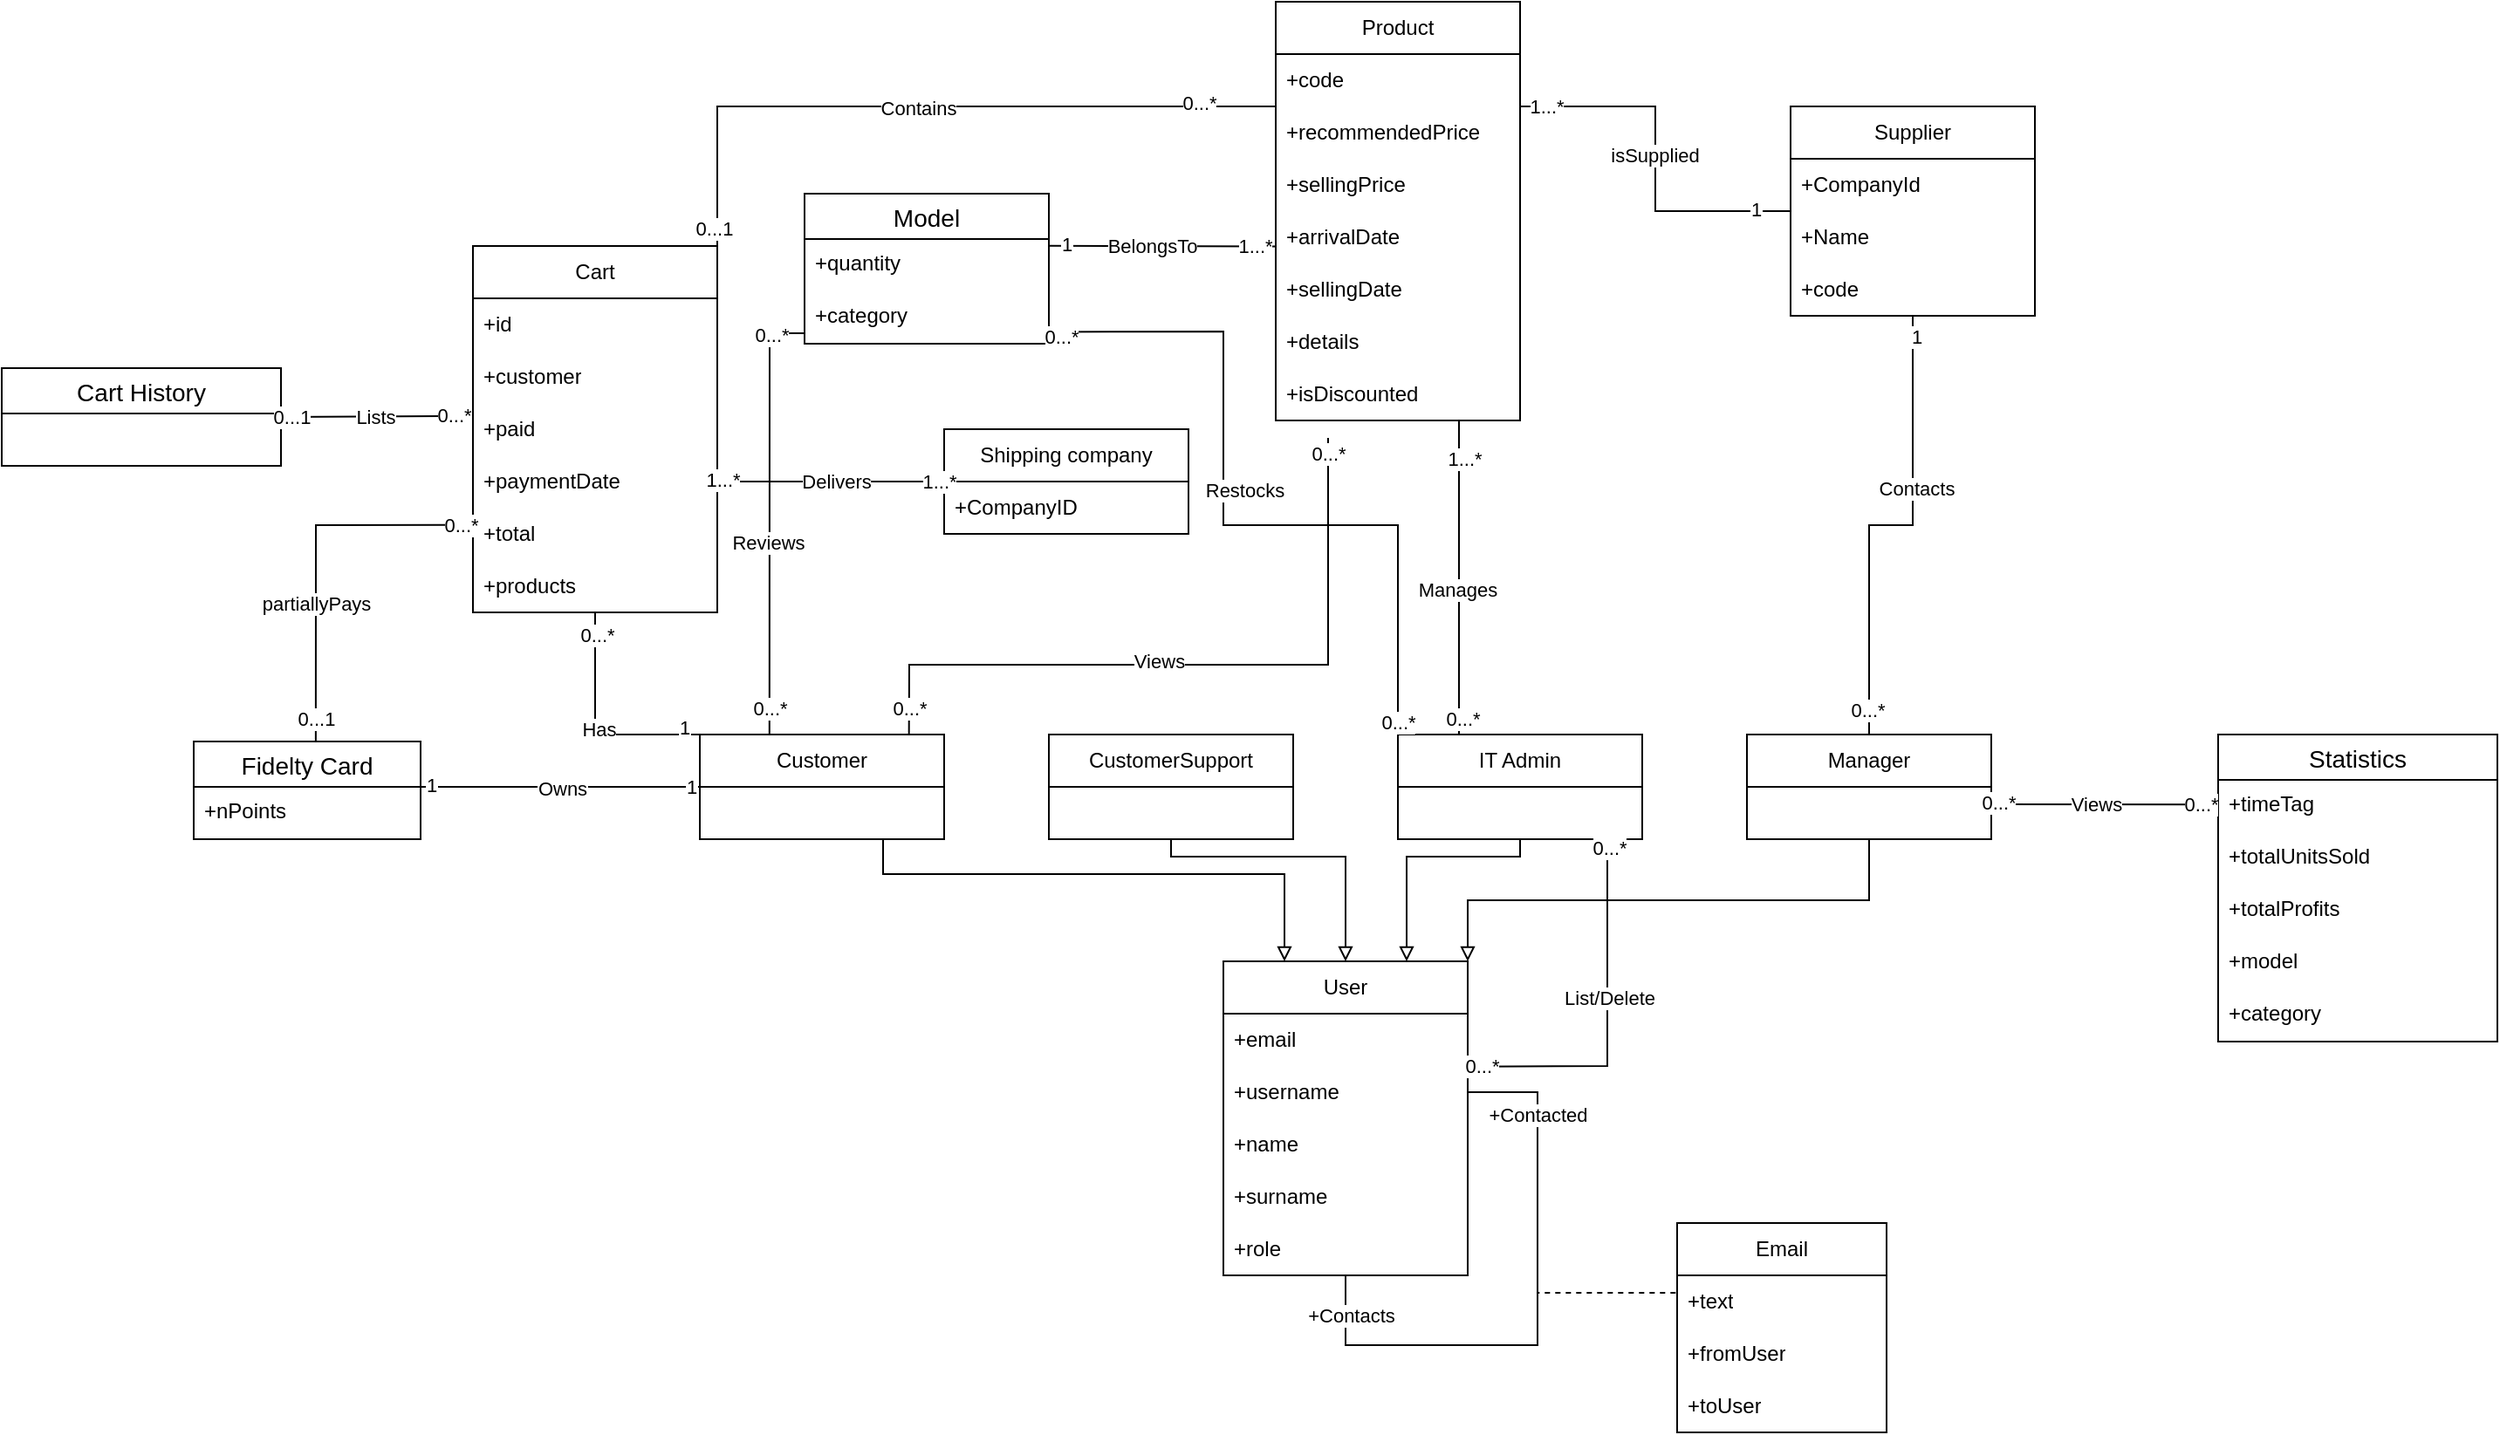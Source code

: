 <mxfile version="24.3.1" type="device">
  <diagram id="CSc4szhLoZOTnDgCMXKv" name="Página-1">
    <mxGraphModel dx="1796" dy="494" grid="1" gridSize="10" guides="1" tooltips="1" connect="1" arrows="1" fold="1" page="1" pageScale="1" pageWidth="827" pageHeight="1169" math="0" shadow="0">
      <root>
        <mxCell id="0" />
        <mxCell id="1" parent="0" />
        <mxCell id="QCSzmYoVapZXa_izeTFT-6" value="User" style="swimlane;fontStyle=0;childLayout=stackLayout;horizontal=1;startSize=30;horizontalStack=0;resizeParent=1;resizeParentMax=0;resizeLast=0;collapsible=1;marginBottom=0;whiteSpace=wrap;html=1;" parent="1" vertex="1">
          <mxGeometry x="340" y="730" width="140" height="180" as="geometry">
            <mxRectangle x="280" y="570" width="70" height="30" as="alternateBounds" />
          </mxGeometry>
        </mxCell>
        <mxCell id="QCSzmYoVapZXa_izeTFT-7" value="+email" style="text;strokeColor=none;fillColor=none;align=left;verticalAlign=middle;spacingLeft=4;spacingRight=4;overflow=hidden;points=[[0,0.5],[1,0.5]];portConstraint=eastwest;rotatable=0;whiteSpace=wrap;html=1;" parent="QCSzmYoVapZXa_izeTFT-6" vertex="1">
          <mxGeometry y="30" width="140" height="30" as="geometry" />
        </mxCell>
        <mxCell id="UQlRo8rcqE-qiJHQ1e6x-1" value="+username" style="text;strokeColor=none;fillColor=none;align=left;verticalAlign=middle;spacingLeft=4;spacingRight=4;overflow=hidden;points=[[0,0.5],[1,0.5]];portConstraint=eastwest;rotatable=0;whiteSpace=wrap;html=1;" parent="QCSzmYoVapZXa_izeTFT-6" vertex="1">
          <mxGeometry y="60" width="140" height="30" as="geometry" />
        </mxCell>
        <mxCell id="QCSzmYoVapZXa_izeTFT-8" value="+name" style="text;strokeColor=none;fillColor=none;align=left;verticalAlign=middle;spacingLeft=4;spacingRight=4;overflow=hidden;points=[[0,0.5],[1,0.5]];portConstraint=eastwest;rotatable=0;whiteSpace=wrap;html=1;" parent="QCSzmYoVapZXa_izeTFT-6" vertex="1">
          <mxGeometry y="90" width="140" height="30" as="geometry" />
        </mxCell>
        <mxCell id="QCSzmYoVapZXa_izeTFT-9" value="+surname" style="text;strokeColor=none;fillColor=none;align=left;verticalAlign=middle;spacingLeft=4;spacingRight=4;overflow=hidden;points=[[0,0.5],[1,0.5]];portConstraint=eastwest;rotatable=0;whiteSpace=wrap;html=1;" parent="QCSzmYoVapZXa_izeTFT-6" vertex="1">
          <mxGeometry y="120" width="140" height="30" as="geometry" />
        </mxCell>
        <mxCell id="QCSzmYoVapZXa_izeTFT-10" value="+role" style="text;strokeColor=none;fillColor=none;align=left;verticalAlign=middle;spacingLeft=4;spacingRight=4;overflow=hidden;points=[[0,0.5],[1,0.5]];portConstraint=eastwest;rotatable=0;whiteSpace=wrap;html=1;" parent="QCSzmYoVapZXa_izeTFT-6" vertex="1">
          <mxGeometry y="150" width="140" height="30" as="geometry" />
        </mxCell>
        <mxCell id="QCSzmYoVapZXa_izeTFT-86" style="edgeStyle=orthogonalEdgeStyle;rounded=0;orthogonalLoop=1;jettySize=auto;html=1;exitX=0.5;exitY=0.996;exitDx=0;exitDy=0;entryX=1;entryY=0.5;entryDx=0;entryDy=0;endArrow=none;endFill=0;exitPerimeter=0;" parent="QCSzmYoVapZXa_izeTFT-6" source="QCSzmYoVapZXa_izeTFT-10" target="QCSzmYoVapZXa_izeTFT-6" edge="1">
          <mxGeometry relative="1" as="geometry">
            <Array as="points">
              <mxPoint x="70" y="220" />
              <mxPoint x="180" y="220" />
              <mxPoint x="180" y="75" />
              <mxPoint x="140" y="75" />
            </Array>
          </mxGeometry>
        </mxCell>
        <mxCell id="QCSzmYoVapZXa_izeTFT-87" value="+Contacts" style="edgeLabel;html=1;align=center;verticalAlign=middle;resizable=0;points=[];" parent="QCSzmYoVapZXa_izeTFT-86" vertex="1" connectable="0">
          <mxGeometry x="-0.757" relative="1" as="geometry">
            <mxPoint y="-17" as="offset" />
          </mxGeometry>
        </mxCell>
        <mxCell id="QCSzmYoVapZXa_izeTFT-88" value="+Contacted" style="edgeLabel;html=1;align=center;verticalAlign=middle;resizable=0;points=[];" parent="QCSzmYoVapZXa_izeTFT-86" vertex="1" connectable="0">
          <mxGeometry x="0.611" relative="1" as="geometry">
            <mxPoint as="offset" />
          </mxGeometry>
        </mxCell>
        <mxCell id="QCSzmYoVapZXa_izeTFT-14" value="Product" style="swimlane;fontStyle=0;childLayout=stackLayout;horizontal=1;startSize=30;horizontalStack=0;resizeParent=1;resizeParentMax=0;resizeLast=0;collapsible=1;marginBottom=0;whiteSpace=wrap;html=1;" parent="1" vertex="1">
          <mxGeometry x="370" y="180" width="140" height="240" as="geometry">
            <mxRectangle x="400" y="230" width="80" height="30" as="alternateBounds" />
          </mxGeometry>
        </mxCell>
        <mxCell id="QCSzmYoVapZXa_izeTFT-15" value="+code" style="text;strokeColor=none;fillColor=none;align=left;verticalAlign=middle;spacingLeft=4;spacingRight=4;overflow=hidden;points=[[0,0.5],[1,0.5]];portConstraint=eastwest;rotatable=0;whiteSpace=wrap;html=1;" parent="QCSzmYoVapZXa_izeTFT-14" vertex="1">
          <mxGeometry y="30" width="140" height="30" as="geometry" />
        </mxCell>
        <mxCell id="QCSzmYoVapZXa_izeTFT-16" value="+recommendedPrice" style="text;strokeColor=none;fillColor=none;align=left;verticalAlign=middle;spacingLeft=4;spacingRight=4;overflow=hidden;points=[[0,0.5],[1,0.5]];portConstraint=eastwest;rotatable=0;whiteSpace=wrap;html=1;" parent="QCSzmYoVapZXa_izeTFT-14" vertex="1">
          <mxGeometry y="60" width="140" height="30" as="geometry" />
        </mxCell>
        <mxCell id="iCe569YdEeyJuytOi58I-75" value="+sellingPrice" style="text;strokeColor=none;fillColor=none;align=left;verticalAlign=middle;spacingLeft=4;spacingRight=4;overflow=hidden;points=[[0,0.5],[1,0.5]];portConstraint=eastwest;rotatable=0;whiteSpace=wrap;html=1;" parent="QCSzmYoVapZXa_izeTFT-14" vertex="1">
          <mxGeometry y="90" width="140" height="30" as="geometry" />
        </mxCell>
        <mxCell id="QCSzmYoVapZXa_izeTFT-19" value="+arrivalDate" style="text;strokeColor=none;fillColor=none;align=left;verticalAlign=middle;spacingLeft=4;spacingRight=4;overflow=hidden;points=[[0,0.5],[1,0.5]];portConstraint=eastwest;rotatable=0;whiteSpace=wrap;html=1;" parent="QCSzmYoVapZXa_izeTFT-14" vertex="1">
          <mxGeometry y="120" width="140" height="30" as="geometry" />
        </mxCell>
        <mxCell id="QCSzmYoVapZXa_izeTFT-20" value="+sellingDate" style="text;strokeColor=none;fillColor=none;align=left;verticalAlign=middle;spacingLeft=4;spacingRight=4;overflow=hidden;points=[[0,0.5],[1,0.5]];portConstraint=eastwest;rotatable=0;whiteSpace=wrap;html=1;" parent="QCSzmYoVapZXa_izeTFT-14" vertex="1">
          <mxGeometry y="150" width="140" height="30" as="geometry" />
        </mxCell>
        <mxCell id="QCSzmYoVapZXa_izeTFT-21" value="+details" style="text;strokeColor=none;fillColor=none;align=left;verticalAlign=middle;spacingLeft=4;spacingRight=4;overflow=hidden;points=[[0,0.5],[1,0.5]];portConstraint=eastwest;rotatable=0;whiteSpace=wrap;html=1;" parent="QCSzmYoVapZXa_izeTFT-14" vertex="1">
          <mxGeometry y="180" width="140" height="30" as="geometry" />
        </mxCell>
        <mxCell id="iCe569YdEeyJuytOi58I-74" value="+isDiscounted" style="text;strokeColor=none;fillColor=none;align=left;verticalAlign=middle;spacingLeft=4;spacingRight=4;overflow=hidden;points=[[0,0.5],[1,0.5]];portConstraint=eastwest;rotatable=0;whiteSpace=wrap;html=1;" parent="QCSzmYoVapZXa_izeTFT-14" vertex="1">
          <mxGeometry y="210" width="140" height="30" as="geometry" />
        </mxCell>
        <mxCell id="QCSzmYoVapZXa_izeTFT-77" style="edgeStyle=orthogonalEdgeStyle;rounded=0;orthogonalLoop=1;jettySize=auto;html=1;exitX=1;exitY=0;exitDx=0;exitDy=0;entryX=0;entryY=0.25;entryDx=0;entryDy=0;endArrow=none;endFill=0;" parent="1" source="QCSzmYoVapZXa_izeTFT-27" target="QCSzmYoVapZXa_izeTFT-14" edge="1">
          <mxGeometry relative="1" as="geometry">
            <Array as="points">
              <mxPoint x="50" y="240" />
            </Array>
          </mxGeometry>
        </mxCell>
        <mxCell id="QCSzmYoVapZXa_izeTFT-78" value="0...*" style="edgeLabel;html=1;align=center;verticalAlign=middle;resizable=0;points=[];" parent="QCSzmYoVapZXa_izeTFT-77" vertex="1" connectable="0">
          <mxGeometry x="0.882" y="1" relative="1" as="geometry">
            <mxPoint x="-21" y="-1" as="offset" />
          </mxGeometry>
        </mxCell>
        <mxCell id="QCSzmYoVapZXa_izeTFT-79" value="0...1" style="edgeLabel;html=1;align=center;verticalAlign=middle;resizable=0;points=[];" parent="QCSzmYoVapZXa_izeTFT-77" vertex="1" connectable="0">
          <mxGeometry x="-0.869" y="2" relative="1" as="geometry">
            <mxPoint y="16" as="offset" />
          </mxGeometry>
        </mxCell>
        <mxCell id="iCe569YdEeyJuytOi58I-2" value="Contains" style="edgeLabel;html=1;align=center;verticalAlign=middle;resizable=0;points=[];" parent="QCSzmYoVapZXa_izeTFT-77" vertex="1" connectable="0">
          <mxGeometry x="-0.028" y="-1" relative="1" as="geometry">
            <mxPoint as="offset" />
          </mxGeometry>
        </mxCell>
        <mxCell id="QCSzmYoVapZXa_izeTFT-27" value="Cart" style="swimlane;fontStyle=0;childLayout=stackLayout;horizontal=1;startSize=30;horizontalStack=0;resizeParent=1;resizeParentMax=0;resizeLast=0;collapsible=1;marginBottom=0;whiteSpace=wrap;html=1;" parent="1" vertex="1">
          <mxGeometry x="-90" y="320" width="140" height="210" as="geometry">
            <mxRectangle x="20" y="320" width="60" height="30" as="alternateBounds" />
          </mxGeometry>
        </mxCell>
        <mxCell id="QCSzmYoVapZXa_izeTFT-28" value="+id" style="text;strokeColor=none;fillColor=none;align=left;verticalAlign=middle;spacingLeft=4;spacingRight=4;overflow=hidden;points=[[0,0.5],[1,0.5]];portConstraint=eastwest;rotatable=0;whiteSpace=wrap;html=1;" parent="QCSzmYoVapZXa_izeTFT-27" vertex="1">
          <mxGeometry y="30" width="140" height="30" as="geometry" />
        </mxCell>
        <mxCell id="QCSzmYoVapZXa_izeTFT-29" value="+customer" style="text;strokeColor=none;fillColor=none;align=left;verticalAlign=middle;spacingLeft=4;spacingRight=4;overflow=hidden;points=[[0,0.5],[1,0.5]];portConstraint=eastwest;rotatable=0;whiteSpace=wrap;html=1;" parent="QCSzmYoVapZXa_izeTFT-27" vertex="1">
          <mxGeometry y="60" width="140" height="30" as="geometry" />
        </mxCell>
        <mxCell id="QCSzmYoVapZXa_izeTFT-30" value="+paid" style="text;strokeColor=none;fillColor=none;align=left;verticalAlign=middle;spacingLeft=4;spacingRight=4;overflow=hidden;points=[[0,0.5],[1,0.5]];portConstraint=eastwest;rotatable=0;whiteSpace=wrap;html=1;" parent="QCSzmYoVapZXa_izeTFT-27" vertex="1">
          <mxGeometry y="90" width="140" height="30" as="geometry" />
        </mxCell>
        <mxCell id="QCSzmYoVapZXa_izeTFT-31" value="+paymentDate" style="text;strokeColor=none;fillColor=none;align=left;verticalAlign=middle;spacingLeft=4;spacingRight=4;overflow=hidden;points=[[0,0.5],[1,0.5]];portConstraint=eastwest;rotatable=0;whiteSpace=wrap;html=1;" parent="QCSzmYoVapZXa_izeTFT-27" vertex="1">
          <mxGeometry y="120" width="140" height="30" as="geometry" />
        </mxCell>
        <mxCell id="QCSzmYoVapZXa_izeTFT-32" value="+total" style="text;strokeColor=none;fillColor=none;align=left;verticalAlign=middle;spacingLeft=4;spacingRight=4;overflow=hidden;points=[[0,0.5],[1,0.5]];portConstraint=eastwest;rotatable=0;whiteSpace=wrap;html=1;" parent="QCSzmYoVapZXa_izeTFT-27" vertex="1">
          <mxGeometry y="150" width="140" height="30" as="geometry" />
        </mxCell>
        <mxCell id="QCSzmYoVapZXa_izeTFT-33" value="+products" style="text;strokeColor=none;fillColor=none;align=left;verticalAlign=middle;spacingLeft=4;spacingRight=4;overflow=hidden;points=[[0,0.5],[1,0.5]];portConstraint=eastwest;rotatable=0;whiteSpace=wrap;html=1;" parent="QCSzmYoVapZXa_izeTFT-27" vertex="1">
          <mxGeometry y="180" width="140" height="30" as="geometry" />
        </mxCell>
        <mxCell id="QCSzmYoVapZXa_izeTFT-72" style="edgeStyle=orthogonalEdgeStyle;rounded=0;orthogonalLoop=1;jettySize=auto;html=1;entryX=0.5;entryY=1;entryDx=0;entryDy=0;endArrow=none;endFill=0;exitX=0;exitY=0;exitDx=0;exitDy=0;" parent="1" source="QCSzmYoVapZXa_izeTFT-40" target="QCSzmYoVapZXa_izeTFT-27" edge="1">
          <mxGeometry relative="1" as="geometry">
            <mxPoint x="450" y="310" as="sourcePoint" />
            <Array as="points">
              <mxPoint x="-20" y="600" />
            </Array>
          </mxGeometry>
        </mxCell>
        <mxCell id="QCSzmYoVapZXa_izeTFT-75" value="0...*" style="edgeLabel;html=1;align=center;verticalAlign=middle;resizable=0;points=[];" parent="QCSzmYoVapZXa_izeTFT-72" vertex="1" connectable="0">
          <mxGeometry x="0.884" y="-1" relative="1" as="geometry">
            <mxPoint y="5" as="offset" />
          </mxGeometry>
        </mxCell>
        <mxCell id="QCSzmYoVapZXa_izeTFT-76" value="1" style="edgeLabel;html=1;align=center;verticalAlign=middle;resizable=0;points=[];" parent="QCSzmYoVapZXa_izeTFT-72" vertex="1" connectable="0">
          <mxGeometry x="-0.905" y="-3" relative="1" as="geometry">
            <mxPoint x="-3" y="-1" as="offset" />
          </mxGeometry>
        </mxCell>
        <mxCell id="IosMfDPAfs0gF8LD7B0h-3" value="Has" style="edgeLabel;html=1;align=center;verticalAlign=middle;resizable=0;points=[];" parent="QCSzmYoVapZXa_izeTFT-72" vertex="1" connectable="0">
          <mxGeometry x="-0.029" y="-2" relative="1" as="geometry">
            <mxPoint as="offset" />
          </mxGeometry>
        </mxCell>
        <mxCell id="FTi0GLSA5Gh1h0_PSnYt-13" style="edgeStyle=orthogonalEdgeStyle;rounded=0;orthogonalLoop=1;jettySize=auto;html=1;exitX=0.75;exitY=1;exitDx=0;exitDy=0;entryX=0.25;entryY=0;entryDx=0;entryDy=0;endArrow=block;endFill=0;" parent="1" source="QCSzmYoVapZXa_izeTFT-40" target="QCSzmYoVapZXa_izeTFT-6" edge="1">
          <mxGeometry relative="1" as="geometry">
            <Array as="points">
              <mxPoint x="145" y="680" />
              <mxPoint x="375" y="680" />
            </Array>
          </mxGeometry>
        </mxCell>
        <mxCell id="QCSzmYoVapZXa_izeTFT-40" value="Customer" style="swimlane;fontStyle=0;childLayout=stackLayout;horizontal=1;startSize=30;horizontalStack=0;resizeParent=1;resizeParentMax=0;resizeLast=0;collapsible=1;marginBottom=0;whiteSpace=wrap;html=1;" parent="1" vertex="1">
          <mxGeometry x="40" y="600" width="140" height="60" as="geometry">
            <mxRectangle x="40" y="280" width="90" height="30" as="alternateBounds" />
          </mxGeometry>
        </mxCell>
        <mxCell id="FTi0GLSA5Gh1h0_PSnYt-16" style="edgeStyle=orthogonalEdgeStyle;rounded=0;orthogonalLoop=1;jettySize=auto;html=1;exitX=0.5;exitY=1;exitDx=0;exitDy=0;entryX=1;entryY=0;entryDx=0;entryDy=0;endArrow=block;endFill=0;" parent="1" source="QCSzmYoVapZXa_izeTFT-59" target="QCSzmYoVapZXa_izeTFT-6" edge="1">
          <mxGeometry relative="1" as="geometry" />
        </mxCell>
        <mxCell id="QCSzmYoVapZXa_izeTFT-59" value="Manager" style="swimlane;fontStyle=0;childLayout=stackLayout;horizontal=1;startSize=30;horizontalStack=0;resizeParent=1;resizeParentMax=0;resizeLast=0;collapsible=1;marginBottom=0;whiteSpace=wrap;html=1;" parent="1" vertex="1">
          <mxGeometry x="640" y="600" width="140" height="60" as="geometry">
            <mxRectangle x="40" y="40" width="90" height="30" as="alternateBounds" />
          </mxGeometry>
        </mxCell>
        <mxCell id="FTi0GLSA5Gh1h0_PSnYt-14" style="edgeStyle=orthogonalEdgeStyle;rounded=0;orthogonalLoop=1;jettySize=auto;html=1;exitX=0.5;exitY=1;exitDx=0;exitDy=0;entryX=0.5;entryY=0;entryDx=0;entryDy=0;endArrow=block;endFill=0;" parent="1" source="QCSzmYoVapZXa_izeTFT-60" target="QCSzmYoVapZXa_izeTFT-6" edge="1">
          <mxGeometry relative="1" as="geometry">
            <Array as="points">
              <mxPoint x="310" y="670" />
              <mxPoint x="410" y="670" />
            </Array>
          </mxGeometry>
        </mxCell>
        <mxCell id="QCSzmYoVapZXa_izeTFT-60" value="CustomerSupport" style="swimlane;fontStyle=0;childLayout=stackLayout;horizontal=1;startSize=30;horizontalStack=0;resizeParent=1;resizeParentMax=0;resizeLast=0;collapsible=1;marginBottom=0;whiteSpace=wrap;html=1;" parent="1" vertex="1">
          <mxGeometry x="240" y="600" width="140" height="60" as="geometry">
            <mxRectangle x="40" y="200" width="130" height="30" as="alternateBounds" />
          </mxGeometry>
        </mxCell>
        <mxCell id="QCSzmYoVapZXa_izeTFT-71" style="edgeStyle=orthogonalEdgeStyle;rounded=0;orthogonalLoop=1;jettySize=auto;html=1;entryX=0.75;entryY=1;entryDx=0;entryDy=0;endArrow=none;endFill=0;exitX=0.25;exitY=0;exitDx=0;exitDy=0;" parent="1" source="QCSzmYoVapZXa_izeTFT-61" target="QCSzmYoVapZXa_izeTFT-14" edge="1">
          <mxGeometry relative="1" as="geometry">
            <mxPoint x="620" y="330" as="sourcePoint" />
          </mxGeometry>
        </mxCell>
        <mxCell id="QCSzmYoVapZXa_izeTFT-73" value="0...*" style="edgeLabel;html=1;align=center;verticalAlign=middle;resizable=0;points=[];" parent="QCSzmYoVapZXa_izeTFT-71" vertex="1" connectable="0">
          <mxGeometry x="-0.9" y="-2" relative="1" as="geometry">
            <mxPoint as="offset" />
          </mxGeometry>
        </mxCell>
        <mxCell id="QCSzmYoVapZXa_izeTFT-74" value="1...*" style="edgeLabel;html=1;align=center;verticalAlign=middle;resizable=0;points=[];" parent="QCSzmYoVapZXa_izeTFT-71" vertex="1" connectable="0">
          <mxGeometry x="0.921" y="-3" relative="1" as="geometry">
            <mxPoint y="15" as="offset" />
          </mxGeometry>
        </mxCell>
        <mxCell id="IosMfDPAfs0gF8LD7B0h-2" value="Manages" style="edgeLabel;html=1;align=center;verticalAlign=middle;resizable=0;points=[];" parent="QCSzmYoVapZXa_izeTFT-71" vertex="1" connectable="0">
          <mxGeometry x="-0.079" y="1" relative="1" as="geometry">
            <mxPoint as="offset" />
          </mxGeometry>
        </mxCell>
        <mxCell id="FTi0GLSA5Gh1h0_PSnYt-15" style="edgeStyle=orthogonalEdgeStyle;rounded=0;orthogonalLoop=1;jettySize=auto;html=1;exitX=0.5;exitY=1;exitDx=0;exitDy=0;entryX=0.75;entryY=0;entryDx=0;entryDy=0;endArrow=block;endFill=0;" parent="1" source="QCSzmYoVapZXa_izeTFT-61" target="QCSzmYoVapZXa_izeTFT-6" edge="1">
          <mxGeometry relative="1" as="geometry">
            <Array as="points">
              <mxPoint x="510" y="670" />
              <mxPoint x="445" y="670" />
            </Array>
          </mxGeometry>
        </mxCell>
        <mxCell id="QCSzmYoVapZXa_izeTFT-61" value="IT Admin" style="swimlane;fontStyle=0;childLayout=stackLayout;horizontal=1;startSize=30;horizontalStack=0;resizeParent=1;resizeParentMax=0;resizeLast=0;collapsible=1;marginBottom=0;whiteSpace=wrap;html=1;" parent="1" vertex="1">
          <mxGeometry x="440" y="600" width="140" height="60" as="geometry">
            <mxRectangle x="40" y="120" width="90" height="30" as="alternateBounds" />
          </mxGeometry>
        </mxCell>
        <mxCell id="QCSzmYoVapZXa_izeTFT-91" value="Shipping company" style="swimlane;fontStyle=0;childLayout=stackLayout;horizontal=1;startSize=30;horizontalStack=0;resizeParent=1;resizeParentMax=0;resizeLast=0;collapsible=1;marginBottom=0;whiteSpace=wrap;html=1;" parent="1" vertex="1">
          <mxGeometry x="180" y="425" width="140" height="60" as="geometry">
            <mxRectangle x="190" y="430" width="140" height="30" as="alternateBounds" />
          </mxGeometry>
        </mxCell>
        <mxCell id="QCSzmYoVapZXa_izeTFT-92" value="+CompanyID" style="text;strokeColor=none;fillColor=none;align=left;verticalAlign=middle;spacingLeft=4;spacingRight=4;overflow=hidden;points=[[0,0.5],[1,0.5]];portConstraint=eastwest;rotatable=0;whiteSpace=wrap;html=1;" parent="QCSzmYoVapZXa_izeTFT-91" vertex="1">
          <mxGeometry y="30" width="140" height="30" as="geometry" />
        </mxCell>
        <mxCell id="HU0jcxZpVoOlGi70jiwJ-5" style="edgeStyle=orthogonalEdgeStyle;rounded=0;orthogonalLoop=1;jettySize=auto;html=1;exitX=0;exitY=0.5;exitDx=0;exitDy=0;entryX=1;entryY=0.25;entryDx=0;entryDy=0;endArrow=none;endFill=0;" parent="1" source="HU0jcxZpVoOlGi70jiwJ-1" target="QCSzmYoVapZXa_izeTFT-14" edge="1">
          <mxGeometry relative="1" as="geometry" />
        </mxCell>
        <mxCell id="FTi0GLSA5Gh1h0_PSnYt-3" value="1" style="edgeLabel;html=1;align=center;verticalAlign=middle;resizable=0;points=[];" parent="HU0jcxZpVoOlGi70jiwJ-5" vertex="1" connectable="0">
          <mxGeometry x="-0.811" y="-1" relative="1" as="geometry">
            <mxPoint as="offset" />
          </mxGeometry>
        </mxCell>
        <mxCell id="FTi0GLSA5Gh1h0_PSnYt-4" value="1...*" style="edgeLabel;html=1;align=center;verticalAlign=middle;resizable=0;points=[];" parent="HU0jcxZpVoOlGi70jiwJ-5" vertex="1" connectable="0">
          <mxGeometry x="0.862" y="3" relative="1" as="geometry">
            <mxPoint y="-3" as="offset" />
          </mxGeometry>
        </mxCell>
        <mxCell id="iCe569YdEeyJuytOi58I-1" value="isSupplied" style="edgeLabel;html=1;align=center;verticalAlign=middle;resizable=0;points=[];" parent="HU0jcxZpVoOlGi70jiwJ-5" vertex="1" connectable="0">
          <mxGeometry x="0.021" y="1" relative="1" as="geometry">
            <mxPoint as="offset" />
          </mxGeometry>
        </mxCell>
        <mxCell id="e5gAjGVEUMKpN1Ub3ZGL-1" style="edgeStyle=orthogonalEdgeStyle;rounded=0;orthogonalLoop=1;jettySize=auto;html=1;exitX=0.5;exitY=1;exitDx=0;exitDy=0;entryX=0.5;entryY=0;entryDx=0;entryDy=0;endArrow=none;endFill=0;" edge="1" parent="1" source="HU0jcxZpVoOlGi70jiwJ-1" target="QCSzmYoVapZXa_izeTFT-59">
          <mxGeometry relative="1" as="geometry" />
        </mxCell>
        <mxCell id="e5gAjGVEUMKpN1Ub3ZGL-2" value="0...*" style="edgeLabel;html=1;align=center;verticalAlign=middle;resizable=0;points=[];" vertex="1" connectable="0" parent="e5gAjGVEUMKpN1Ub3ZGL-1">
          <mxGeometry x="0.896" y="-1" relative="1" as="geometry">
            <mxPoint as="offset" />
          </mxGeometry>
        </mxCell>
        <mxCell id="e5gAjGVEUMKpN1Ub3ZGL-3" value="1" style="edgeLabel;html=1;align=center;verticalAlign=middle;resizable=0;points=[];" vertex="1" connectable="0" parent="e5gAjGVEUMKpN1Ub3ZGL-1">
          <mxGeometry x="-0.915" y="2" relative="1" as="geometry">
            <mxPoint as="offset" />
          </mxGeometry>
        </mxCell>
        <mxCell id="e5gAjGVEUMKpN1Ub3ZGL-4" value="Contacts" style="edgeLabel;html=1;align=center;verticalAlign=middle;resizable=0;points=[];" vertex="1" connectable="0" parent="e5gAjGVEUMKpN1Ub3ZGL-1">
          <mxGeometry x="-0.257" y="2" relative="1" as="geometry">
            <mxPoint as="offset" />
          </mxGeometry>
        </mxCell>
        <mxCell id="HU0jcxZpVoOlGi70jiwJ-1" value="Supplier" style="swimlane;fontStyle=0;childLayout=stackLayout;horizontal=1;startSize=30;horizontalStack=0;resizeParent=1;resizeParentMax=0;resizeLast=0;collapsible=1;marginBottom=0;whiteSpace=wrap;html=1;" parent="1" vertex="1">
          <mxGeometry x="665" y="240" width="140" height="120" as="geometry">
            <mxRectangle x="665" y="240" width="90" height="30" as="alternateBounds" />
          </mxGeometry>
        </mxCell>
        <mxCell id="FTi0GLSA5Gh1h0_PSnYt-2" value="+CompanyId" style="text;strokeColor=none;fillColor=none;align=left;verticalAlign=middle;spacingLeft=4;spacingRight=4;overflow=hidden;points=[[0,0.5],[1,0.5]];portConstraint=eastwest;rotatable=0;whiteSpace=wrap;html=1;" parent="HU0jcxZpVoOlGi70jiwJ-1" vertex="1">
          <mxGeometry y="30" width="140" height="30" as="geometry" />
        </mxCell>
        <mxCell id="HU0jcxZpVoOlGi70jiwJ-2" value="+Name" style="text;strokeColor=none;fillColor=none;align=left;verticalAlign=middle;spacingLeft=4;spacingRight=4;overflow=hidden;points=[[0,0.5],[1,0.5]];portConstraint=eastwest;rotatable=0;whiteSpace=wrap;html=1;" parent="HU0jcxZpVoOlGi70jiwJ-1" vertex="1">
          <mxGeometry y="60" width="140" height="30" as="geometry" />
        </mxCell>
        <mxCell id="FTi0GLSA5Gh1h0_PSnYt-1" value="+code" style="text;strokeColor=none;fillColor=none;align=left;verticalAlign=middle;spacingLeft=4;spacingRight=4;overflow=hidden;points=[[0,0.5],[1,0.5]];portConstraint=eastwest;rotatable=0;whiteSpace=wrap;html=1;" parent="HU0jcxZpVoOlGi70jiwJ-1" vertex="1">
          <mxGeometry y="90" width="140" height="30" as="geometry" />
        </mxCell>
        <mxCell id="iCe569YdEeyJuytOi58I-17" value="" style="endArrow=none;html=1;rounded=0;entryX=0;entryY=0.5;entryDx=0;entryDy=0;exitX=1;exitY=0.5;exitDx=0;exitDy=0;" parent="1" source="QCSzmYoVapZXa_izeTFT-31" target="QCSzmYoVapZXa_izeTFT-91" edge="1">
          <mxGeometry width="50" height="50" relative="1" as="geometry">
            <mxPoint x="60" y="510" as="sourcePoint" />
            <mxPoint x="110" y="460" as="targetPoint" />
          </mxGeometry>
        </mxCell>
        <mxCell id="iCe569YdEeyJuytOi58I-19" value="Delivers" style="edgeLabel;html=1;align=center;verticalAlign=middle;resizable=0;points=[];" parent="iCe569YdEeyJuytOi58I-17" vertex="1" connectable="0">
          <mxGeometry x="0.037" relative="1" as="geometry">
            <mxPoint as="offset" />
          </mxGeometry>
        </mxCell>
        <mxCell id="iCe569YdEeyJuytOi58I-20" value="1...*" style="edgeLabel;html=1;align=center;verticalAlign=middle;resizable=0;points=[];" parent="iCe569YdEeyJuytOi58I-17" vertex="1" connectable="0">
          <mxGeometry x="-0.951" y="1" relative="1" as="geometry">
            <mxPoint as="offset" />
          </mxGeometry>
        </mxCell>
        <mxCell id="iCe569YdEeyJuytOi58I-21" value="1...*" style="edgeLabel;html=1;align=center;verticalAlign=middle;resizable=0;points=[];" parent="iCe569YdEeyJuytOi58I-17" vertex="1" connectable="0">
          <mxGeometry x="0.954" relative="1" as="geometry">
            <mxPoint as="offset" />
          </mxGeometry>
        </mxCell>
        <mxCell id="iCe569YdEeyJuytOi58I-23" value="Cart History" style="swimlane;fontStyle=0;childLayout=stackLayout;horizontal=1;startSize=26;horizontalStack=0;resizeParent=1;resizeParentMax=0;resizeLast=0;collapsible=1;marginBottom=0;align=center;fontSize=14;" parent="1" vertex="1">
          <mxGeometry x="-360" y="390" width="160" height="56" as="geometry" />
        </mxCell>
        <mxCell id="iCe569YdEeyJuytOi58I-27" value="" style="endArrow=none;html=1;rounded=0;exitX=1;exitY=0.5;exitDx=0;exitDy=0;entryX=-0.021;entryY=0.25;entryDx=0;entryDy=0;entryPerimeter=0;" parent="1" source="iCe569YdEeyJuytOi58I-23" target="QCSzmYoVapZXa_izeTFT-30" edge="1">
          <mxGeometry width="50" height="50" relative="1" as="geometry">
            <mxPoint x="-110" y="430" as="sourcePoint" />
            <mxPoint x="-60" y="380" as="targetPoint" />
          </mxGeometry>
        </mxCell>
        <mxCell id="iCe569YdEeyJuytOi58I-28" value="Lists" style="edgeLabel;html=1;align=center;verticalAlign=middle;resizable=0;points=[];" parent="iCe569YdEeyJuytOi58I-27" vertex="1" connectable="0">
          <mxGeometry x="-0.0" relative="1" as="geometry">
            <mxPoint as="offset" />
          </mxGeometry>
        </mxCell>
        <mxCell id="iCe569YdEeyJuytOi58I-29" value="0...1" style="edgeLabel;html=1;align=center;verticalAlign=middle;resizable=0;points=[];" parent="iCe569YdEeyJuytOi58I-27" vertex="1" connectable="0">
          <mxGeometry x="-0.899" relative="1" as="geometry">
            <mxPoint as="offset" />
          </mxGeometry>
        </mxCell>
        <mxCell id="iCe569YdEeyJuytOi58I-30" value="0...*" style="edgeLabel;html=1;align=center;verticalAlign=middle;resizable=0;points=[];" parent="iCe569YdEeyJuytOi58I-27" vertex="1" connectable="0">
          <mxGeometry x="0.852" y="1" relative="1" as="geometry">
            <mxPoint as="offset" />
          </mxGeometry>
        </mxCell>
        <mxCell id="iCe569YdEeyJuytOi58I-31" value="" style="endArrow=none;html=1;rounded=0;exitX=0.856;exitY=0;exitDx=0;exitDy=0;exitPerimeter=0;" parent="1" source="QCSzmYoVapZXa_izeTFT-40" edge="1">
          <mxGeometry width="50" height="50" relative="1" as="geometry">
            <mxPoint x="160" y="570" as="sourcePoint" />
            <mxPoint x="400" y="430" as="targetPoint" />
            <Array as="points">
              <mxPoint x="160" y="560" />
              <mxPoint x="400" y="560" />
            </Array>
          </mxGeometry>
        </mxCell>
        <mxCell id="iCe569YdEeyJuytOi58I-32" value="Views" style="edgeLabel;html=1;align=center;verticalAlign=middle;resizable=0;points=[];" parent="iCe569YdEeyJuytOi58I-31" vertex="1" connectable="0">
          <mxGeometry x="-0.11" y="2" relative="1" as="geometry">
            <mxPoint as="offset" />
          </mxGeometry>
        </mxCell>
        <mxCell id="iCe569YdEeyJuytOi58I-33" value="0...*" style="edgeLabel;html=1;align=center;verticalAlign=middle;resizable=0;points=[];" parent="iCe569YdEeyJuytOi58I-31" vertex="1" connectable="0">
          <mxGeometry x="0.957" relative="1" as="geometry">
            <mxPoint as="offset" />
          </mxGeometry>
        </mxCell>
        <mxCell id="iCe569YdEeyJuytOi58I-34" value="0...*" style="edgeLabel;html=1;align=center;verticalAlign=middle;resizable=0;points=[];" parent="iCe569YdEeyJuytOi58I-31" vertex="1" connectable="0">
          <mxGeometry x="-0.986" relative="1" as="geometry">
            <mxPoint y="-12" as="offset" />
          </mxGeometry>
        </mxCell>
        <mxCell id="iCe569YdEeyJuytOi58I-37" value="Fidelty Card" style="swimlane;fontStyle=0;childLayout=stackLayout;horizontal=1;startSize=26;horizontalStack=0;resizeParent=1;resizeParentMax=0;resizeLast=0;collapsible=1;marginBottom=0;align=center;fontSize=14;" parent="1" vertex="1">
          <mxGeometry x="-250" y="604" width="130" height="56" as="geometry" />
        </mxCell>
        <mxCell id="iCe569YdEeyJuytOi58I-38" value="+nPoints" style="text;strokeColor=none;fillColor=none;spacingLeft=4;spacingRight=4;overflow=hidden;rotatable=0;points=[[0,0.5],[1,0.5]];portConstraint=eastwest;fontSize=12;whiteSpace=wrap;html=1;" parent="iCe569YdEeyJuytOi58I-37" vertex="1">
          <mxGeometry y="26" width="130" height="30" as="geometry" />
        </mxCell>
        <mxCell id="iCe569YdEeyJuytOi58I-41" value="" style="endArrow=none;html=1;rounded=0;exitX=1;exitY=0;exitDx=0;exitDy=0;exitPerimeter=0;entryX=0;entryY=0.5;entryDx=0;entryDy=0;" parent="1" source="iCe569YdEeyJuytOi58I-38" target="QCSzmYoVapZXa_izeTFT-40" edge="1">
          <mxGeometry width="50" height="50" relative="1" as="geometry">
            <mxPoint x="-20" y="680" as="sourcePoint" />
            <mxPoint x="30" y="630" as="targetPoint" />
          </mxGeometry>
        </mxCell>
        <mxCell id="iCe569YdEeyJuytOi58I-42" value="1" style="edgeLabel;html=1;align=center;verticalAlign=middle;resizable=0;points=[];" parent="iCe569YdEeyJuytOi58I-41" vertex="1" connectable="0">
          <mxGeometry x="-0.933" y="1" relative="1" as="geometry">
            <mxPoint as="offset" />
          </mxGeometry>
        </mxCell>
        <mxCell id="iCe569YdEeyJuytOi58I-43" value="1" style="edgeLabel;html=1;align=center;verticalAlign=middle;resizable=0;points=[];" parent="iCe569YdEeyJuytOi58I-41" vertex="1" connectable="0">
          <mxGeometry x="0.937" relative="1" as="geometry">
            <mxPoint as="offset" />
          </mxGeometry>
        </mxCell>
        <mxCell id="iCe569YdEeyJuytOi58I-44" value="Owns" style="edgeLabel;html=1;align=center;verticalAlign=middle;resizable=0;points=[];" parent="iCe569YdEeyJuytOi58I-41" vertex="1" connectable="0">
          <mxGeometry x="0.006" y="-1" relative="1" as="geometry">
            <mxPoint as="offset" />
          </mxGeometry>
        </mxCell>
        <mxCell id="iCe569YdEeyJuytOi58I-45" value="" style="endArrow=none;html=1;rounded=0;entryX=0;entryY=0.329;entryDx=0;entryDy=0;entryPerimeter=0;exitX=0.538;exitY=0.009;exitDx=0;exitDy=0;exitPerimeter=0;" parent="1" source="iCe569YdEeyJuytOi58I-37" target="QCSzmYoVapZXa_izeTFT-32" edge="1">
          <mxGeometry width="50" height="50" relative="1" as="geometry">
            <mxPoint x="-100" y="530" as="sourcePoint" />
            <mxPoint x="-40" y="480" as="targetPoint" />
            <Array as="points">
              <mxPoint x="-180" y="480" />
            </Array>
          </mxGeometry>
        </mxCell>
        <mxCell id="iCe569YdEeyJuytOi58I-46" value="partiallyPays" style="edgeLabel;html=1;align=center;verticalAlign=middle;resizable=0;points=[];" parent="iCe569YdEeyJuytOi58I-45" vertex="1" connectable="0">
          <mxGeometry x="-0.256" relative="1" as="geometry">
            <mxPoint as="offset" />
          </mxGeometry>
        </mxCell>
        <mxCell id="iCe569YdEeyJuytOi58I-47" value="0...*" style="edgeLabel;html=1;align=center;verticalAlign=middle;resizable=0;points=[];" parent="iCe569YdEeyJuytOi58I-45" vertex="1" connectable="0">
          <mxGeometry x="0.937" relative="1" as="geometry">
            <mxPoint as="offset" />
          </mxGeometry>
        </mxCell>
        <mxCell id="iCe569YdEeyJuytOi58I-49" value="0...1" style="edgeLabel;html=1;align=center;verticalAlign=middle;resizable=0;points=[];" parent="iCe569YdEeyJuytOi58I-45" vertex="1" connectable="0">
          <mxGeometry x="-0.875" relative="1" as="geometry">
            <mxPoint as="offset" />
          </mxGeometry>
        </mxCell>
        <mxCell id="iCe569YdEeyJuytOi58I-59" value="Model" style="swimlane;fontStyle=0;childLayout=stackLayout;horizontal=1;startSize=26;horizontalStack=0;resizeParent=1;resizeParentMax=0;resizeLast=0;collapsible=1;marginBottom=0;align=center;fontSize=14;" parent="1" vertex="1">
          <mxGeometry x="100" y="290" width="140" height="86" as="geometry" />
        </mxCell>
        <mxCell id="iCe569YdEeyJuytOi58I-60" value="+quantity" style="text;strokeColor=none;fillColor=none;spacingLeft=4;spacingRight=4;overflow=hidden;rotatable=0;points=[[0,0.5],[1,0.5]];portConstraint=eastwest;fontSize=12;whiteSpace=wrap;html=1;" parent="iCe569YdEeyJuytOi58I-59" vertex="1">
          <mxGeometry y="26" width="140" height="30" as="geometry" />
        </mxCell>
        <mxCell id="iCe569YdEeyJuytOi58I-61" value="+category" style="text;strokeColor=none;fillColor=none;spacingLeft=4;spacingRight=4;overflow=hidden;rotatable=0;points=[[0,0.5],[1,0.5]];portConstraint=eastwest;fontSize=12;whiteSpace=wrap;html=1;" parent="iCe569YdEeyJuytOi58I-59" vertex="1">
          <mxGeometry y="56" width="140" height="30" as="geometry" />
        </mxCell>
        <mxCell id="iCe569YdEeyJuytOi58I-64" value="" style="endArrow=none;html=1;rounded=0;entryX=0.997;entryY=0.776;entryDx=0;entryDy=0;entryPerimeter=0;" parent="1" target="iCe569YdEeyJuytOi58I-61" edge="1">
          <mxGeometry width="50" height="50" relative="1" as="geometry">
            <mxPoint x="440" y="600" as="sourcePoint" />
            <mxPoint x="300" y="380" as="targetPoint" />
            <Array as="points">
              <mxPoint x="440" y="480" />
              <mxPoint x="340" y="480" />
              <mxPoint x="340" y="369" />
            </Array>
          </mxGeometry>
        </mxCell>
        <mxCell id="iCe569YdEeyJuytOi58I-65" value="Restocks" style="edgeLabel;html=1;align=center;verticalAlign=middle;resizable=0;points=[];" parent="iCe569YdEeyJuytOi58I-64" vertex="1" connectable="0">
          <mxGeometry x="0.088" y="1" relative="1" as="geometry">
            <mxPoint x="13" y="-6" as="offset" />
          </mxGeometry>
        </mxCell>
        <mxCell id="iCe569YdEeyJuytOi58I-66" value="0...*" style="edgeLabel;html=1;align=center;verticalAlign=middle;resizable=0;points=[];" parent="iCe569YdEeyJuytOi58I-64" vertex="1" connectable="0">
          <mxGeometry x="0.968" y="2" relative="1" as="geometry">
            <mxPoint as="offset" />
          </mxGeometry>
        </mxCell>
        <mxCell id="iCe569YdEeyJuytOi58I-67" value="0...*" style="edgeLabel;html=1;align=center;verticalAlign=middle;resizable=0;points=[];" parent="iCe569YdEeyJuytOi58I-64" vertex="1" connectable="0">
          <mxGeometry x="-0.966" relative="1" as="geometry">
            <mxPoint as="offset" />
          </mxGeometry>
        </mxCell>
        <mxCell id="iCe569YdEeyJuytOi58I-68" value="" style="endArrow=none;html=1;rounded=0;exitX=0.998;exitY=0.13;exitDx=0;exitDy=0;exitPerimeter=0;entryX=0;entryY=0.674;entryDx=0;entryDy=0;entryPerimeter=0;" parent="1" source="iCe569YdEeyJuytOi58I-60" target="QCSzmYoVapZXa_izeTFT-19" edge="1">
          <mxGeometry width="50" height="50" relative="1" as="geometry">
            <mxPoint x="280" y="420" as="sourcePoint" />
            <mxPoint x="330" y="370" as="targetPoint" />
          </mxGeometry>
        </mxCell>
        <mxCell id="iCe569YdEeyJuytOi58I-71" value="BelongsTo" style="edgeLabel;html=1;align=center;verticalAlign=middle;resizable=0;points=[];" parent="iCe569YdEeyJuytOi58I-68" vertex="1" connectable="0">
          <mxGeometry x="-0.007" y="-2" relative="1" as="geometry">
            <mxPoint x="-5" y="-2" as="offset" />
          </mxGeometry>
        </mxCell>
        <mxCell id="iCe569YdEeyJuytOi58I-72" value="1" style="edgeLabel;html=1;align=center;verticalAlign=middle;resizable=0;points=[];" parent="iCe569YdEeyJuytOi58I-68" vertex="1" connectable="0">
          <mxGeometry x="-0.781" y="1" relative="1" as="geometry">
            <mxPoint x="-4" as="offset" />
          </mxGeometry>
        </mxCell>
        <mxCell id="iCe569YdEeyJuytOi58I-73" value="1...*" style="edgeLabel;html=1;align=center;verticalAlign=middle;resizable=0;points=[];" parent="iCe569YdEeyJuytOi58I-68" vertex="1" connectable="0">
          <mxGeometry x="0.811" relative="1" as="geometry">
            <mxPoint as="offset" />
          </mxGeometry>
        </mxCell>
        <mxCell id="Svzj156_yWsF0t9F_o-B-1" value="" style="endArrow=none;html=1;rounded=0;exitX=0.998;exitY=1.014;exitDx=0;exitDy=0;exitPerimeter=0;" parent="1" source="QCSzmYoVapZXa_izeTFT-7" edge="1">
          <mxGeometry width="50" height="50" relative="1" as="geometry">
            <mxPoint x="470" y="790" as="sourcePoint" />
            <mxPoint x="560" y="660" as="targetPoint" />
            <Array as="points">
              <mxPoint x="560" y="790" />
            </Array>
          </mxGeometry>
        </mxCell>
        <mxCell id="Svzj156_yWsF0t9F_o-B-2" value="List/Delete" style="edgeLabel;html=1;align=center;verticalAlign=middle;resizable=0;points=[];" parent="Svzj156_yWsF0t9F_o-B-1" vertex="1" connectable="0">
          <mxGeometry x="-0.142" y="-1" relative="1" as="geometry">
            <mxPoint y="-30" as="offset" />
          </mxGeometry>
        </mxCell>
        <mxCell id="Svzj156_yWsF0t9F_o-B-3" value="0...*" style="edgeLabel;html=1;align=center;verticalAlign=middle;resizable=0;points=[];" parent="Svzj156_yWsF0t9F_o-B-1" vertex="1" connectable="0">
          <mxGeometry x="-0.92" y="1" relative="1" as="geometry">
            <mxPoint as="offset" />
          </mxGeometry>
        </mxCell>
        <mxCell id="Svzj156_yWsF0t9F_o-B-4" value="0...*" style="edgeLabel;html=1;align=center;verticalAlign=middle;resizable=0;points=[];" parent="Svzj156_yWsF0t9F_o-B-1" vertex="1" connectable="0">
          <mxGeometry x="0.958" y="-1" relative="1" as="geometry">
            <mxPoint as="offset" />
          </mxGeometry>
        </mxCell>
        <mxCell id="Svzj156_yWsF0t9F_o-B-5" value="" style="endArrow=none;html=1;rounded=0;exitX=0.285;exitY=0.002;exitDx=0;exitDy=0;exitPerimeter=0;entryX=0;entryY=0.799;entryDx=0;entryDy=0;entryPerimeter=0;" parent="1" source="QCSzmYoVapZXa_izeTFT-40" target="iCe569YdEeyJuytOi58I-61" edge="1">
          <mxGeometry width="50" height="50" relative="1" as="geometry">
            <mxPoint x="80" y="570" as="sourcePoint" />
            <mxPoint x="90" y="370" as="targetPoint" />
            <Array as="points">
              <mxPoint x="80" y="370" />
            </Array>
          </mxGeometry>
        </mxCell>
        <mxCell id="Svzj156_yWsF0t9F_o-B-6" value="Reviews" style="edgeLabel;html=1;align=center;verticalAlign=middle;resizable=0;points=[];" parent="Svzj156_yWsF0t9F_o-B-5" vertex="1" connectable="0">
          <mxGeometry x="-0.117" y="1" relative="1" as="geometry">
            <mxPoint as="offset" />
          </mxGeometry>
        </mxCell>
        <mxCell id="Svzj156_yWsF0t9F_o-B-7" value="0...*" style="edgeLabel;html=1;align=center;verticalAlign=middle;resizable=0;points=[];" parent="Svzj156_yWsF0t9F_o-B-5" vertex="1" connectable="0">
          <mxGeometry x="0.94" y="-1" relative="1" as="geometry">
            <mxPoint x="-12" as="offset" />
          </mxGeometry>
        </mxCell>
        <mxCell id="Svzj156_yWsF0t9F_o-B-8" value="0...*" style="edgeLabel;html=1;align=center;verticalAlign=middle;resizable=0;points=[];" parent="Svzj156_yWsF0t9F_o-B-5" vertex="1" connectable="0">
          <mxGeometry x="-0.967" relative="1" as="geometry">
            <mxPoint y="-11" as="offset" />
          </mxGeometry>
        </mxCell>
        <mxCell id="jI1cBc7dwLknI_2RkkJk-1" value="Email" style="swimlane;fontStyle=0;childLayout=stackLayout;horizontal=1;startSize=30;horizontalStack=0;resizeParent=1;resizeParentMax=0;resizeLast=0;collapsible=1;marginBottom=0;whiteSpace=wrap;html=1;" parent="1" vertex="1">
          <mxGeometry x="600" y="880" width="120" height="120" as="geometry" />
        </mxCell>
        <mxCell id="jI1cBc7dwLknI_2RkkJk-2" value="+text" style="text;strokeColor=none;fillColor=none;align=left;verticalAlign=middle;spacingLeft=4;spacingRight=4;overflow=hidden;points=[[0,0.5],[1,0.5]];portConstraint=eastwest;rotatable=0;whiteSpace=wrap;html=1;" parent="jI1cBc7dwLknI_2RkkJk-1" vertex="1">
          <mxGeometry y="30" width="120" height="30" as="geometry" />
        </mxCell>
        <mxCell id="jI1cBc7dwLknI_2RkkJk-3" value="+fromUser" style="text;strokeColor=none;fillColor=none;align=left;verticalAlign=middle;spacingLeft=4;spacingRight=4;overflow=hidden;points=[[0,0.5],[1,0.5]];portConstraint=eastwest;rotatable=0;whiteSpace=wrap;html=1;" parent="jI1cBc7dwLknI_2RkkJk-1" vertex="1">
          <mxGeometry y="60" width="120" height="30" as="geometry" />
        </mxCell>
        <mxCell id="jI1cBc7dwLknI_2RkkJk-4" value="+toUser" style="text;strokeColor=none;fillColor=none;align=left;verticalAlign=middle;spacingLeft=4;spacingRight=4;overflow=hidden;points=[[0,0.5],[1,0.5]];portConstraint=eastwest;rotatable=0;whiteSpace=wrap;html=1;" parent="jI1cBc7dwLknI_2RkkJk-1" vertex="1">
          <mxGeometry y="90" width="120" height="30" as="geometry" />
        </mxCell>
        <mxCell id="jI1cBc7dwLknI_2RkkJk-6" value="" style="endArrow=none;dashed=1;html=1;rounded=0;exitX=-0.007;exitY=0.335;exitDx=0;exitDy=0;exitPerimeter=0;" parent="1" source="jI1cBc7dwLknI_2RkkJk-2" edge="1">
          <mxGeometry width="50" height="50" relative="1" as="geometry">
            <mxPoint x="450" y="940" as="sourcePoint" />
            <mxPoint x="520" y="920" as="targetPoint" />
          </mxGeometry>
        </mxCell>
        <mxCell id="jmiQKlB7mc-XUO5Nw9sc-1" value="Statistics" style="swimlane;fontStyle=0;childLayout=stackLayout;horizontal=1;startSize=26;horizontalStack=0;resizeParent=1;resizeParentMax=0;resizeLast=0;collapsible=1;marginBottom=0;align=center;fontSize=14;" parent="1" vertex="1">
          <mxGeometry x="910" y="600" width="160" height="176" as="geometry" />
        </mxCell>
        <mxCell id="jmiQKlB7mc-XUO5Nw9sc-2" value="+timeTag" style="text;strokeColor=none;fillColor=none;spacingLeft=4;spacingRight=4;overflow=hidden;rotatable=0;points=[[0,0.5],[1,0.5]];portConstraint=eastwest;fontSize=12;whiteSpace=wrap;html=1;" parent="jmiQKlB7mc-XUO5Nw9sc-1" vertex="1">
          <mxGeometry y="26" width="160" height="30" as="geometry" />
        </mxCell>
        <mxCell id="jmiQKlB7mc-XUO5Nw9sc-3" value="+totalUnitsSold" style="text;strokeColor=none;fillColor=none;spacingLeft=4;spacingRight=4;overflow=hidden;rotatable=0;points=[[0,0.5],[1,0.5]];portConstraint=eastwest;fontSize=12;whiteSpace=wrap;html=1;" parent="jmiQKlB7mc-XUO5Nw9sc-1" vertex="1">
          <mxGeometry y="56" width="160" height="30" as="geometry" />
        </mxCell>
        <mxCell id="jmiQKlB7mc-XUO5Nw9sc-4" value="&lt;div&gt;+totalProfits&lt;/div&gt;" style="text;strokeColor=none;fillColor=none;spacingLeft=4;spacingRight=4;overflow=hidden;rotatable=0;points=[[0,0.5],[1,0.5]];portConstraint=eastwest;fontSize=12;whiteSpace=wrap;html=1;" parent="jmiQKlB7mc-XUO5Nw9sc-1" vertex="1">
          <mxGeometry y="86" width="160" height="30" as="geometry" />
        </mxCell>
        <mxCell id="jmiQKlB7mc-XUO5Nw9sc-5" value="&lt;div&gt;+model&lt;/div&gt;" style="text;strokeColor=none;fillColor=none;spacingLeft=4;spacingRight=4;overflow=hidden;rotatable=0;points=[[0,0.5],[1,0.5]];portConstraint=eastwest;fontSize=12;whiteSpace=wrap;html=1;" parent="jmiQKlB7mc-XUO5Nw9sc-1" vertex="1">
          <mxGeometry y="116" width="160" height="30" as="geometry" />
        </mxCell>
        <mxCell id="jmiQKlB7mc-XUO5Nw9sc-6" value="&lt;div&gt;+category&lt;/div&gt;" style="text;strokeColor=none;fillColor=none;spacingLeft=4;spacingRight=4;overflow=hidden;rotatable=0;points=[[0,0.5],[1,0.5]];portConstraint=eastwest;fontSize=12;whiteSpace=wrap;html=1;" parent="jmiQKlB7mc-XUO5Nw9sc-1" vertex="1">
          <mxGeometry y="146" width="160" height="30" as="geometry" />
        </mxCell>
        <mxCell id="jmiQKlB7mc-XUO5Nw9sc-7" value="" style="endArrow=none;html=1;rounded=0;entryX=0;entryY=0.47;entryDx=0;entryDy=0;entryPerimeter=0;" parent="1" target="jmiQKlB7mc-XUO5Nw9sc-2" edge="1">
          <mxGeometry width="50" height="50" relative="1" as="geometry">
            <mxPoint x="780" y="640" as="sourcePoint" />
            <mxPoint x="1110" y="670" as="targetPoint" />
          </mxGeometry>
        </mxCell>
        <mxCell id="jmiQKlB7mc-XUO5Nw9sc-8" value="Views" style="edgeLabel;html=1;align=center;verticalAlign=middle;resizable=0;points=[];" parent="jmiQKlB7mc-XUO5Nw9sc-7" vertex="1" connectable="0">
          <mxGeometry x="-0.074" relative="1" as="geometry">
            <mxPoint as="offset" />
          </mxGeometry>
        </mxCell>
        <mxCell id="jmiQKlB7mc-XUO5Nw9sc-9" value="0...*" style="edgeLabel;html=1;align=center;verticalAlign=middle;resizable=0;points=[];" parent="jmiQKlB7mc-XUO5Nw9sc-7" vertex="1" connectable="0">
          <mxGeometry x="0.849" relative="1" as="geometry">
            <mxPoint as="offset" />
          </mxGeometry>
        </mxCell>
        <mxCell id="jmiQKlB7mc-XUO5Nw9sc-10" value="0...*" style="edgeLabel;html=1;align=center;verticalAlign=middle;resizable=0;points=[];" parent="jmiQKlB7mc-XUO5Nw9sc-7" vertex="1" connectable="0">
          <mxGeometry x="-0.941" y="1" relative="1" as="geometry">
            <mxPoint as="offset" />
          </mxGeometry>
        </mxCell>
      </root>
    </mxGraphModel>
  </diagram>
</mxfile>
